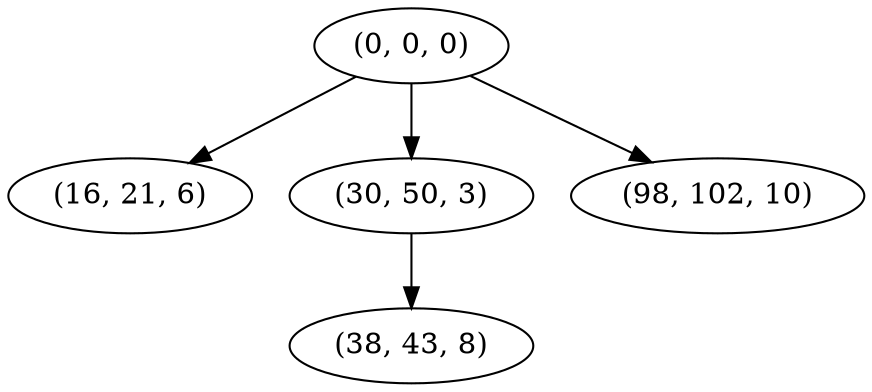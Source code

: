 digraph tree {
    "(0, 0, 0)";
    "(16, 21, 6)";
    "(30, 50, 3)";
    "(38, 43, 8)";
    "(98, 102, 10)";
    "(0, 0, 0)" -> "(16, 21, 6)";
    "(0, 0, 0)" -> "(30, 50, 3)";
    "(0, 0, 0)" -> "(98, 102, 10)";
    "(30, 50, 3)" -> "(38, 43, 8)";
}
